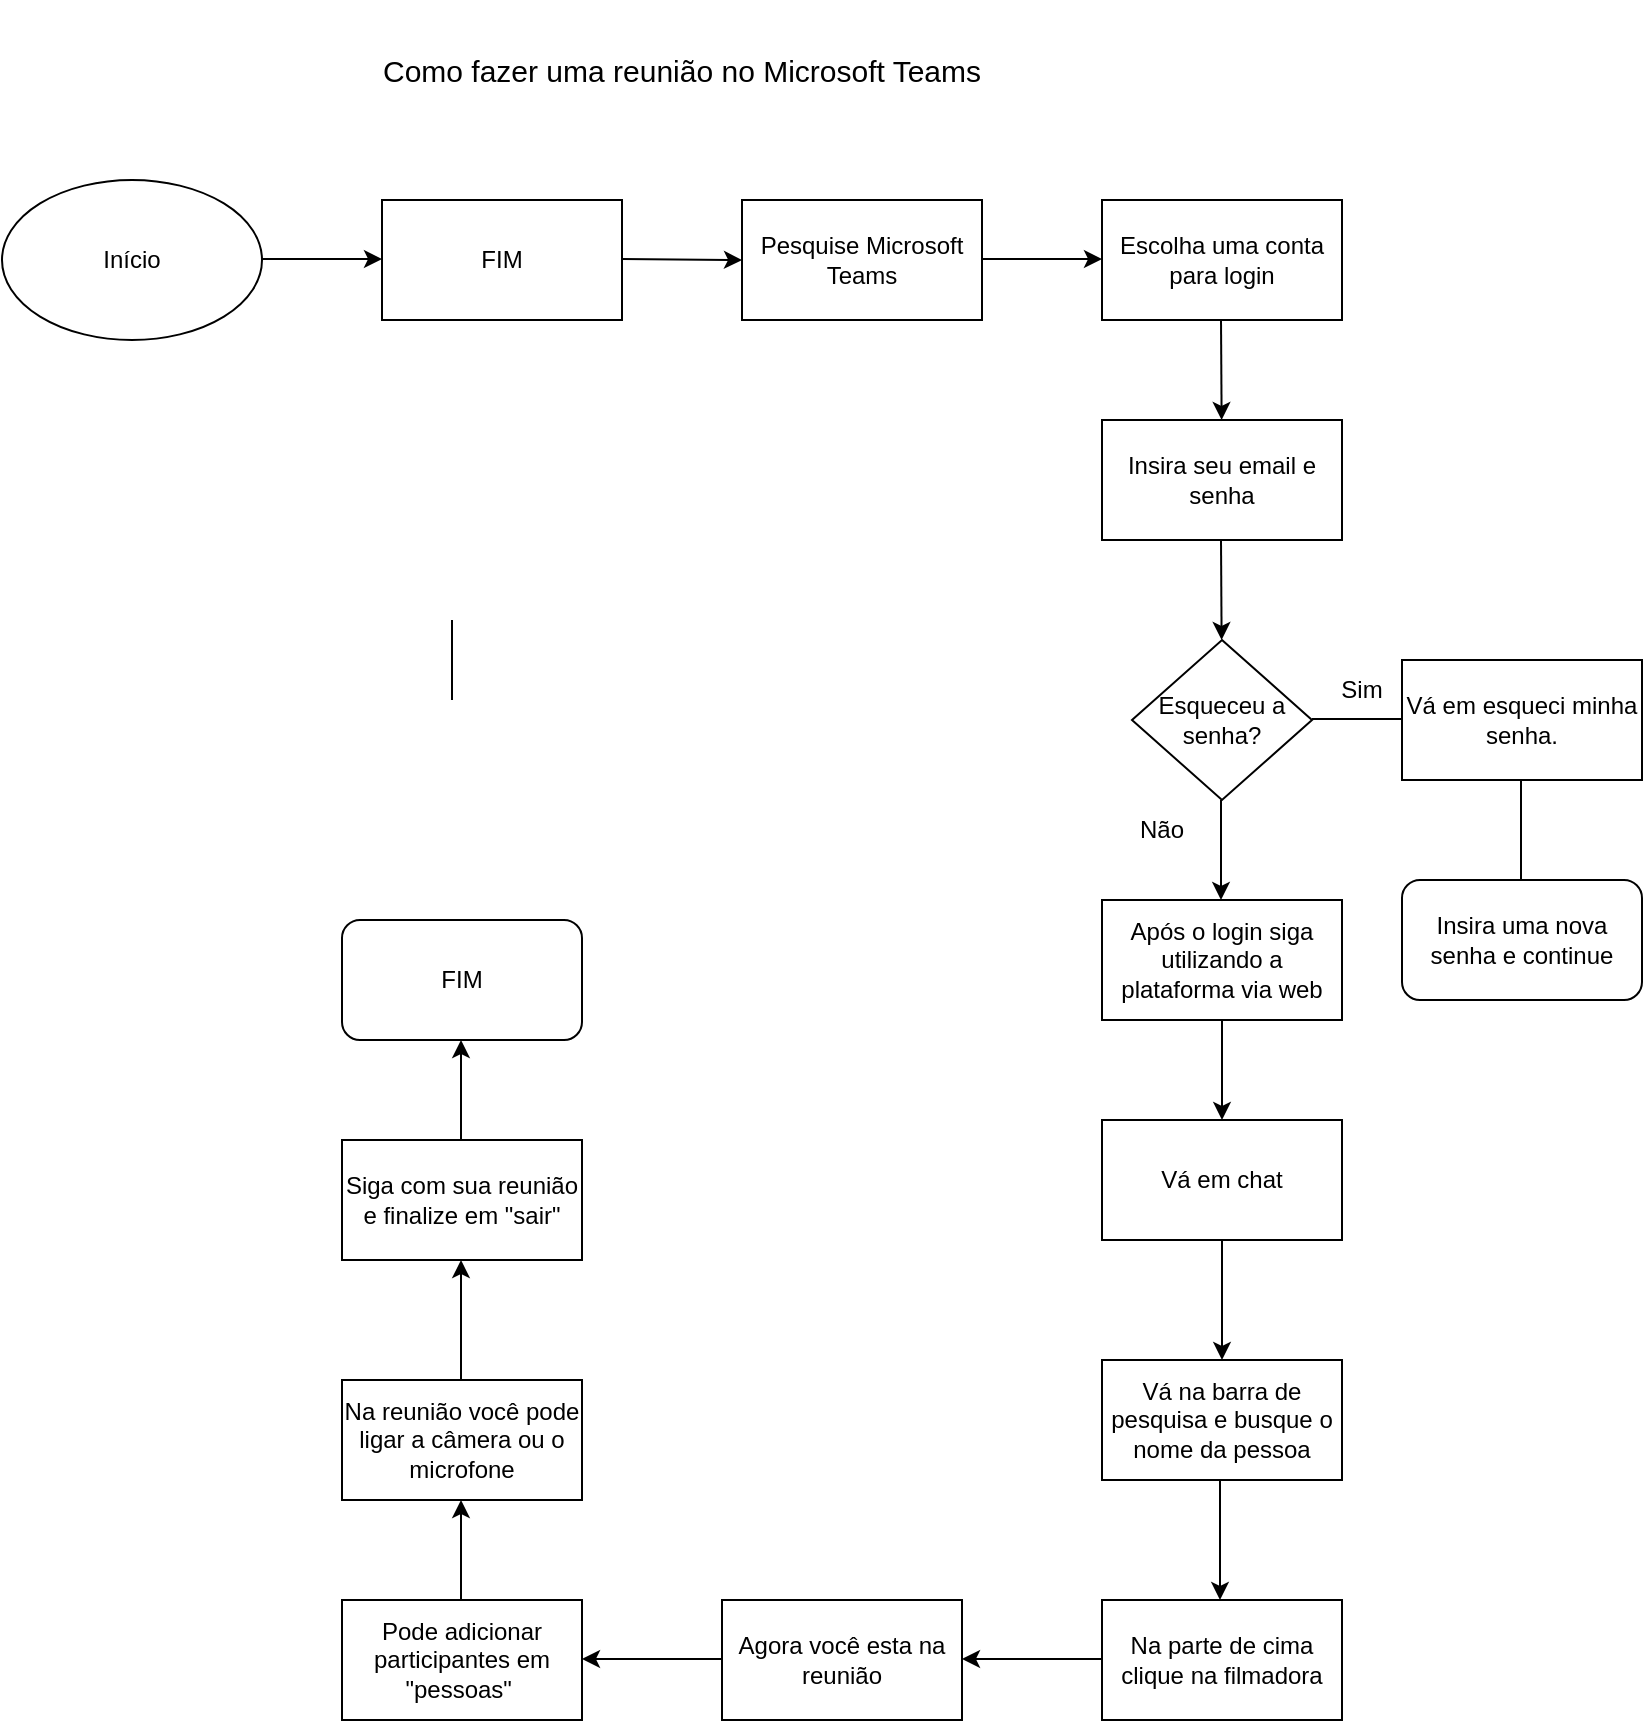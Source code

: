 <mxfile version="20.7.4" type="device"><diagram id="DnURad5ec48oBNMh4c1b" name="Página-1"><mxGraphModel dx="2261" dy="764" grid="1" gridSize="10" guides="1" tooltips="1" connect="1" arrows="1" fold="1" page="1" pageScale="1" pageWidth="827" pageHeight="1169" math="0" shadow="0"><root><mxCell id="0"/><mxCell id="1" parent="0"/><mxCell id="NB-AHMq81tvLm_HiA6RT-2" value="FIM" style="rounded=0;whiteSpace=wrap;html=1;" vertex="1" parent="1"><mxGeometry x="140" y="170" width="120" height="60" as="geometry"/></mxCell><mxCell id="NB-AHMq81tvLm_HiA6RT-3" value="Início" style="ellipse;whiteSpace=wrap;html=1;" vertex="1" parent="1"><mxGeometry x="-50" y="160" width="130" height="80" as="geometry"/></mxCell><mxCell id="NB-AHMq81tvLm_HiA6RT-4" value="" style="endArrow=classic;html=1;rounded=0;" edge="1" parent="1"><mxGeometry width="50" height="50" relative="1" as="geometry"><mxPoint x="80" y="199.5" as="sourcePoint"/><mxPoint x="140" y="199.5" as="targetPoint"/></mxGeometry></mxCell><mxCell id="NB-AHMq81tvLm_HiA6RT-5" value="" style="endArrow=classic;html=1;rounded=0;" edge="1" parent="1"><mxGeometry width="50" height="50" relative="1" as="geometry"><mxPoint x="260" y="199.5" as="sourcePoint"/><mxPoint x="320" y="200" as="targetPoint"/></mxGeometry></mxCell><mxCell id="NB-AHMq81tvLm_HiA6RT-6" value="Pesquise Microsoft Teams" style="rounded=0;whiteSpace=wrap;html=1;" vertex="1" parent="1"><mxGeometry x="320" y="170" width="120" height="60" as="geometry"/></mxCell><mxCell id="NB-AHMq81tvLm_HiA6RT-7" value="" style="endArrow=classic;html=1;rounded=0;" edge="1" parent="1"><mxGeometry width="50" height="50" relative="1" as="geometry"><mxPoint x="440" y="199.5" as="sourcePoint"/><mxPoint x="500" y="199.5" as="targetPoint"/></mxGeometry></mxCell><mxCell id="NB-AHMq81tvLm_HiA6RT-8" value="Escolha uma conta para login" style="rounded=0;whiteSpace=wrap;html=1;" vertex="1" parent="1"><mxGeometry x="500" y="170" width="120" height="60" as="geometry"/></mxCell><mxCell id="NB-AHMq81tvLm_HiA6RT-9" value="" style="endArrow=classic;html=1;rounded=0;" edge="1" parent="1" target="NB-AHMq81tvLm_HiA6RT-10"><mxGeometry width="50" height="50" relative="1" as="geometry"><mxPoint x="559.5" y="230" as="sourcePoint"/><mxPoint x="559.5" y="280" as="targetPoint"/></mxGeometry></mxCell><mxCell id="NB-AHMq81tvLm_HiA6RT-10" value="Insira seu email e senha" style="rounded=0;whiteSpace=wrap;html=1;" vertex="1" parent="1"><mxGeometry x="500" y="280" width="120" height="60" as="geometry"/></mxCell><mxCell id="NB-AHMq81tvLm_HiA6RT-11" value="" style="endArrow=none;html=1;rounded=0;" edge="1" parent="1"><mxGeometry x="-1" y="103" width="50" height="50" relative="1" as="geometry"><mxPoint x="709.5" y="510" as="sourcePoint"/><mxPoint x="709.5" y="460" as="targetPoint"/><mxPoint x="13" y="50" as="offset"/></mxGeometry></mxCell><mxCell id="NB-AHMq81tvLm_HiA6RT-12" value="" style="endArrow=none;html=1;rounded=0;" edge="1" parent="1"><mxGeometry width="50" height="50" relative="1" as="geometry"><mxPoint x="175" y="380" as="sourcePoint"/><mxPoint x="175" y="420" as="targetPoint"/></mxGeometry></mxCell><mxCell id="NB-AHMq81tvLm_HiA6RT-13" value="" style="endArrow=none;html=1;rounded=0;" edge="1" parent="1"><mxGeometry width="50" height="50" relative="1" as="geometry"><mxPoint x="605" y="429.5" as="sourcePoint"/><mxPoint x="655" y="429.5" as="targetPoint"/></mxGeometry></mxCell><mxCell id="NB-AHMq81tvLm_HiA6RT-14" value="" style="endArrow=classic;html=1;rounded=0;" edge="1" parent="1"><mxGeometry x="-0.6" y="110" width="50" height="50" relative="1" as="geometry"><mxPoint x="559.5" y="340" as="sourcePoint"/><mxPoint x="559.812" y="390" as="targetPoint"/><mxPoint as="offset"/></mxGeometry></mxCell><mxCell id="NB-AHMq81tvLm_HiA6RT-16" value="Sim" style="text;html=1;strokeColor=none;fillColor=none;align=center;verticalAlign=middle;whiteSpace=wrap;rounded=0;" vertex="1" parent="1"><mxGeometry x="600" y="400" width="60" height="30" as="geometry"/></mxCell><mxCell id="NB-AHMq81tvLm_HiA6RT-17" value="Esqueceu a senha?" style="rhombus;whiteSpace=wrap;html=1;" vertex="1" parent="1"><mxGeometry x="515" y="390" width="90" height="80" as="geometry"/></mxCell><mxCell id="NB-AHMq81tvLm_HiA6RT-18" value="Vá em esqueci minha senha." style="rounded=0;whiteSpace=wrap;html=1;" vertex="1" parent="1"><mxGeometry x="650" y="400" width="120" height="60" as="geometry"/></mxCell><mxCell id="NB-AHMq81tvLm_HiA6RT-19" value="Insira uma nova senha e continue" style="rounded=1;whiteSpace=wrap;html=1;" vertex="1" parent="1"><mxGeometry x="650" y="510" width="120" height="60" as="geometry"/></mxCell><mxCell id="NB-AHMq81tvLm_HiA6RT-20" value="" style="endArrow=classic;html=1;rounded=0;" edge="1" parent="1"><mxGeometry x="-0.6" y="160" width="50" height="50" relative="1" as="geometry"><mxPoint x="559.5" y="470" as="sourcePoint"/><mxPoint x="559.5" y="520" as="targetPoint"/><mxPoint as="offset"/></mxGeometry></mxCell><mxCell id="NB-AHMq81tvLm_HiA6RT-21" value="Não" style="text;html=1;strokeColor=none;fillColor=none;align=center;verticalAlign=middle;whiteSpace=wrap;rounded=0;" vertex="1" parent="1"><mxGeometry x="500" y="470" width="60" height="30" as="geometry"/></mxCell><mxCell id="NB-AHMq81tvLm_HiA6RT-22" value="Após o login siga utilizando a plataforma via web" style="rounded=0;whiteSpace=wrap;html=1;" vertex="1" parent="1"><mxGeometry x="500" y="520" width="120" height="60" as="geometry"/></mxCell><mxCell id="NB-AHMq81tvLm_HiA6RT-23" value="" style="endArrow=classic;html=1;rounded=0;" edge="1" parent="1"><mxGeometry x="-1" y="233" width="50" height="50" relative="1" as="geometry"><mxPoint x="560" y="580" as="sourcePoint"/><mxPoint x="560" y="630" as="targetPoint"/><mxPoint x="-63" y="-160" as="offset"/></mxGeometry></mxCell><mxCell id="NB-AHMq81tvLm_HiA6RT-24" value="Vá em chat" style="rounded=0;whiteSpace=wrap;html=1;" vertex="1" parent="1"><mxGeometry x="500" y="630" width="120" height="60" as="geometry"/></mxCell><mxCell id="NB-AHMq81tvLm_HiA6RT-25" value="" style="endArrow=classic;html=1;rounded=0;" edge="1" parent="1"><mxGeometry x="0.333" y="90" width="50" height="50" relative="1" as="geometry"><mxPoint x="560" y="690" as="sourcePoint"/><mxPoint x="560" y="750" as="targetPoint"/><mxPoint as="offset"/></mxGeometry></mxCell><mxCell id="NB-AHMq81tvLm_HiA6RT-26" value="Vá na barra de pesquisa e busque o nome da pessoa" style="rounded=0;whiteSpace=wrap;html=1;" vertex="1" parent="1"><mxGeometry x="500" y="750" width="120" height="60" as="geometry"/></mxCell><mxCell id="NB-AHMq81tvLm_HiA6RT-27" value="" style="endArrow=classic;html=1;rounded=0;" edge="1" parent="1"><mxGeometry x="1" y="205" width="50" height="50" relative="1" as="geometry"><mxPoint x="559" y="810" as="sourcePoint"/><mxPoint x="559" y="870" as="targetPoint"/><mxPoint x="-55" y="140" as="offset"/></mxGeometry></mxCell><mxCell id="NB-AHMq81tvLm_HiA6RT-28" value="Na parte de cima clique na filmadora" style="rounded=0;whiteSpace=wrap;html=1;" vertex="1" parent="1"><mxGeometry x="500" y="870" width="120" height="60" as="geometry"/></mxCell><mxCell id="NB-AHMq81tvLm_HiA6RT-29" value="" style="endArrow=classic;html=1;rounded=0;" edge="1" parent="1"><mxGeometry width="50" height="50" relative="1" as="geometry"><mxPoint x="500" y="899.5" as="sourcePoint"/><mxPoint x="430" y="899.5" as="targetPoint"/></mxGeometry></mxCell><mxCell id="NB-AHMq81tvLm_HiA6RT-30" value="Agora você esta na reunião" style="rounded=0;whiteSpace=wrap;html=1;" vertex="1" parent="1"><mxGeometry x="310" y="870" width="120" height="60" as="geometry"/></mxCell><mxCell id="NB-AHMq81tvLm_HiA6RT-32" value="" style="endArrow=classic;html=1;rounded=0;" edge="1" parent="1"><mxGeometry width="50" height="50" relative="1" as="geometry"><mxPoint x="310" y="899.5" as="sourcePoint"/><mxPoint x="240" y="899.5" as="targetPoint"/></mxGeometry></mxCell><mxCell id="NB-AHMq81tvLm_HiA6RT-33" value="Pode adicionar participantes em &quot;pessoas&quot;&amp;nbsp;" style="rounded=0;whiteSpace=wrap;html=1;" vertex="1" parent="1"><mxGeometry x="120" y="870" width="120" height="60" as="geometry"/></mxCell><mxCell id="NB-AHMq81tvLm_HiA6RT-34" value="" style="endArrow=classic;html=1;rounded=0;" edge="1" parent="1"><mxGeometry x="1" y="146" width="50" height="50" relative="1" as="geometry"><mxPoint x="179.5" y="870" as="sourcePoint"/><mxPoint x="179.5" y="820" as="targetPoint"/><mxPoint x="6" y="-40" as="offset"/></mxGeometry></mxCell><mxCell id="NB-AHMq81tvLm_HiA6RT-35" value="Na reunião você pode ligar a câmera ou o microfone" style="rounded=0;whiteSpace=wrap;html=1;" vertex="1" parent="1"><mxGeometry x="120" y="760" width="120" height="60" as="geometry"/></mxCell><mxCell id="NB-AHMq81tvLm_HiA6RT-36" value="" style="endArrow=classic;html=1;rounded=0;" edge="1" parent="1"><mxGeometry x="1" y="114" width="50" height="50" relative="1" as="geometry"><mxPoint x="179.5" y="760" as="sourcePoint"/><mxPoint x="179.5" y="700" as="targetPoint"/><mxPoint x="24" y="-70" as="offset"/></mxGeometry></mxCell><mxCell id="NB-AHMq81tvLm_HiA6RT-37" value="Siga com sua reunião e finalize em &quot;sair&quot;" style="rounded=0;whiteSpace=wrap;html=1;" vertex="1" parent="1"><mxGeometry x="120" y="640" width="120" height="60" as="geometry"/></mxCell><mxCell id="NB-AHMq81tvLm_HiA6RT-38" value="" style="endArrow=classic;html=1;rounded=0;" edge="1" parent="1"><mxGeometry x="1" y="177" width="50" height="50" relative="1" as="geometry"><mxPoint x="179.5" y="640" as="sourcePoint"/><mxPoint x="179.5" y="590" as="targetPoint"/><mxPoint x="57" y="-130" as="offset"/></mxGeometry></mxCell><mxCell id="NB-AHMq81tvLm_HiA6RT-39" value="FIM" style="rounded=1;whiteSpace=wrap;html=1;" vertex="1" parent="1"><mxGeometry x="120" y="530" width="120" height="60" as="geometry"/></mxCell><mxCell id="NB-AHMq81tvLm_HiA6RT-40" value="&lt;font style=&quot;font-size: 15px;&quot;&gt;Como fazer uma reunião no Microsoft Teams&lt;/font&gt;" style="text;html=1;strokeColor=none;fillColor=none;align=center;verticalAlign=middle;whiteSpace=wrap;rounded=0;" vertex="1" parent="1"><mxGeometry x="130" y="70" width="320" height="70" as="geometry"/></mxCell></root></mxGraphModel></diagram></mxfile>